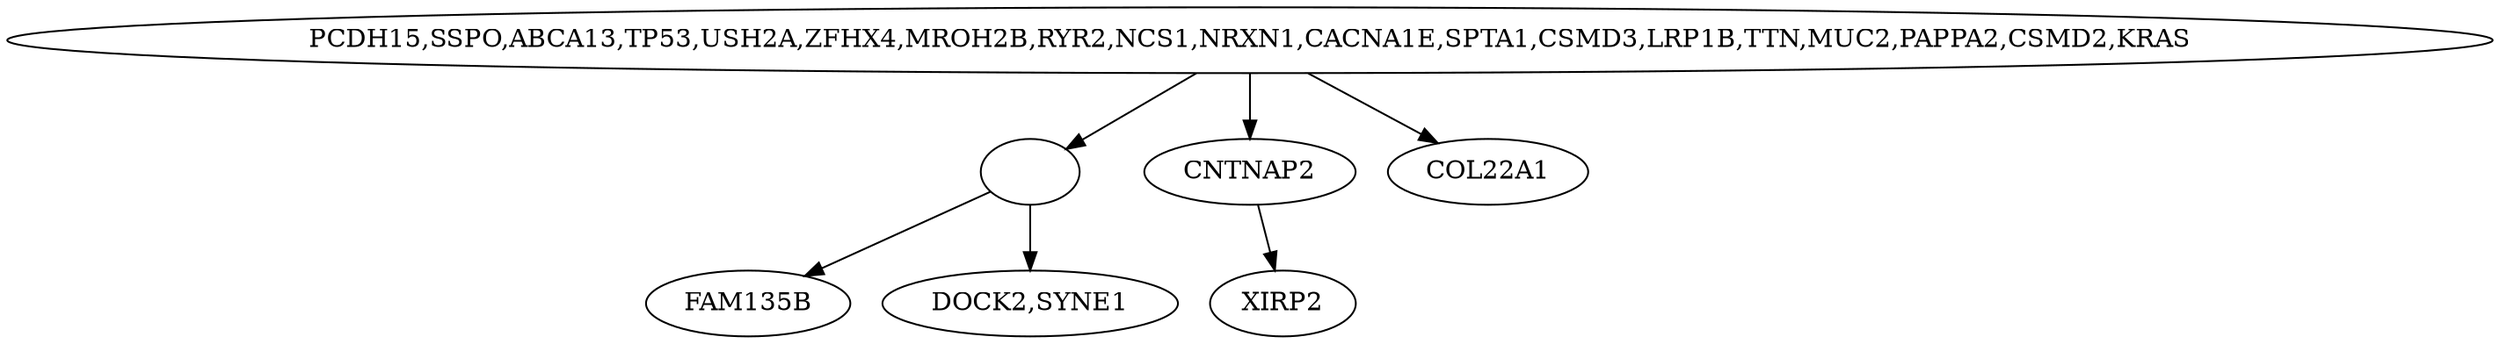 digraph {
v7 [label=""]v6 [label="FAM135B"]v2 [label="DOCK2,SYNE1"]v3 [label="CNTNAP2"]v5 [label="XIRP2"]v1 [label="PCDH15,SSPO,ABCA13,TP53,USH2A,ZFHX4,MROH2B,RYR2,NCS1,NRXN1,CACNA1E,SPTA1,CSMD3,LRP1B,TTN,MUC2,PAPPA2,CSMD2,KRAS"]v4 [label="COL22A1"]	v7 -> v6;
	v7 -> v2;
	v3 -> v5;
	v1 -> v7;
	v1 -> v4;
	v1 -> v3;
}